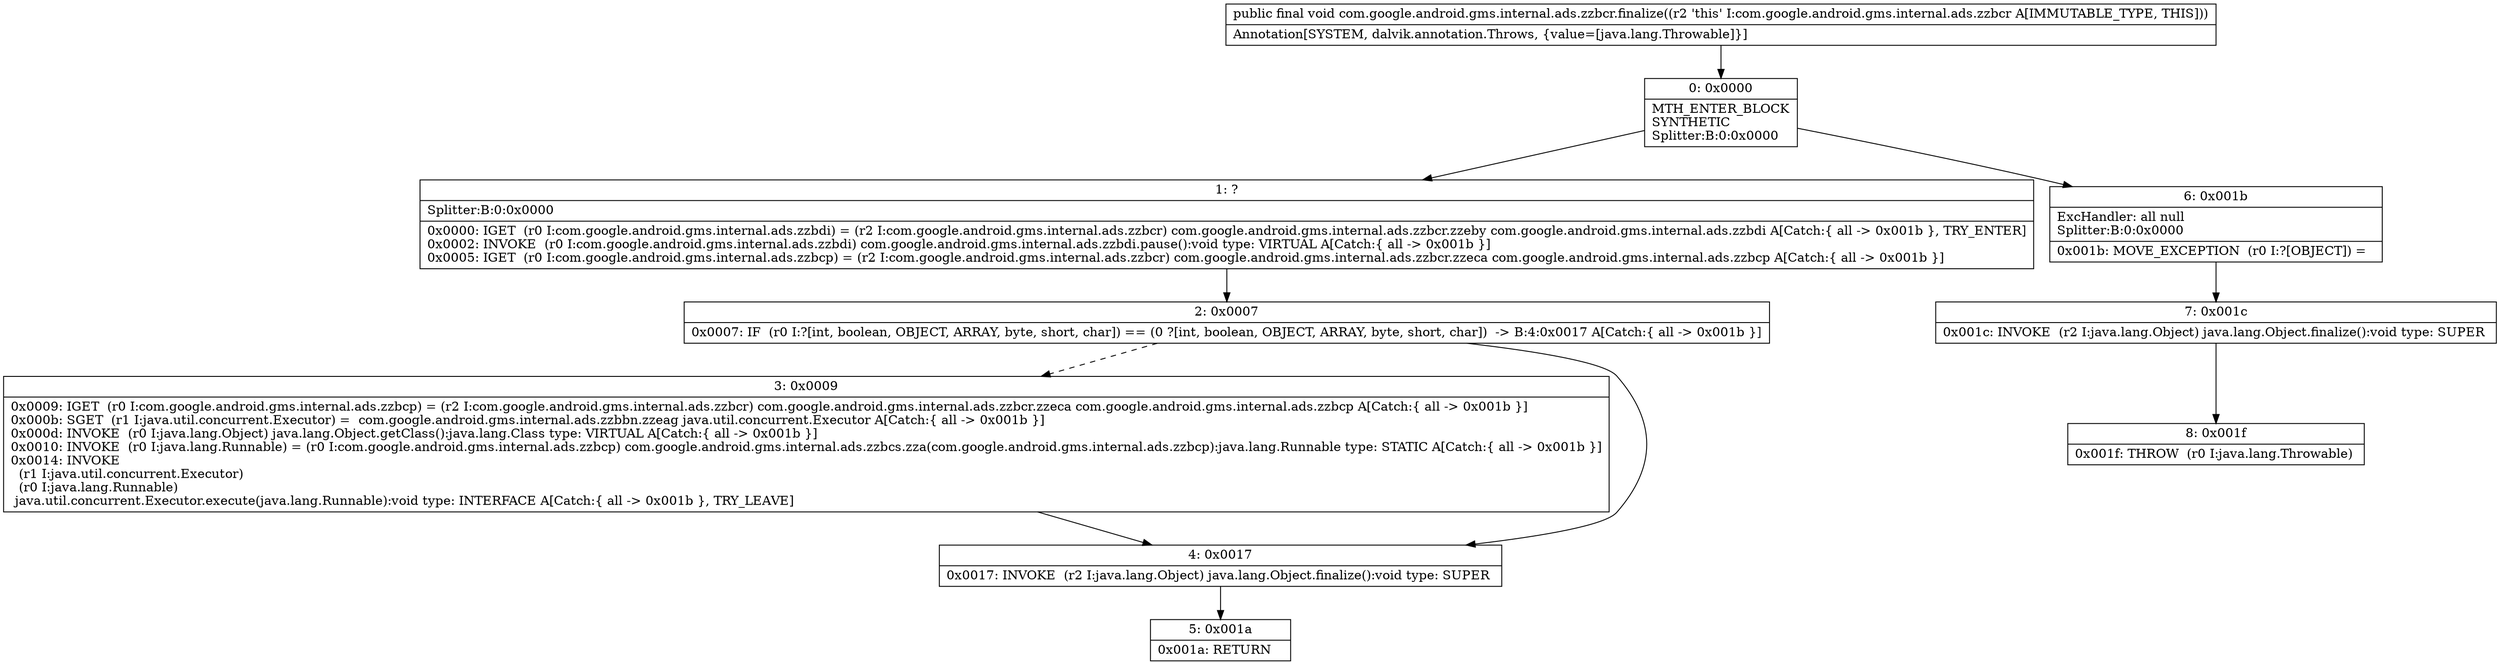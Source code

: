 digraph "CFG forcom.google.android.gms.internal.ads.zzbcr.finalize()V" {
Node_0 [shape=record,label="{0\:\ 0x0000|MTH_ENTER_BLOCK\lSYNTHETIC\lSplitter:B:0:0x0000\l}"];
Node_1 [shape=record,label="{1\:\ ?|Splitter:B:0:0x0000\l|0x0000: IGET  (r0 I:com.google.android.gms.internal.ads.zzbdi) = (r2 I:com.google.android.gms.internal.ads.zzbcr) com.google.android.gms.internal.ads.zzbcr.zzeby com.google.android.gms.internal.ads.zzbdi A[Catch:\{ all \-\> 0x001b \}, TRY_ENTER]\l0x0002: INVOKE  (r0 I:com.google.android.gms.internal.ads.zzbdi) com.google.android.gms.internal.ads.zzbdi.pause():void type: VIRTUAL A[Catch:\{ all \-\> 0x001b \}]\l0x0005: IGET  (r0 I:com.google.android.gms.internal.ads.zzbcp) = (r2 I:com.google.android.gms.internal.ads.zzbcr) com.google.android.gms.internal.ads.zzbcr.zzeca com.google.android.gms.internal.ads.zzbcp A[Catch:\{ all \-\> 0x001b \}]\l}"];
Node_2 [shape=record,label="{2\:\ 0x0007|0x0007: IF  (r0 I:?[int, boolean, OBJECT, ARRAY, byte, short, char]) == (0 ?[int, boolean, OBJECT, ARRAY, byte, short, char])  \-\> B:4:0x0017 A[Catch:\{ all \-\> 0x001b \}]\l}"];
Node_3 [shape=record,label="{3\:\ 0x0009|0x0009: IGET  (r0 I:com.google.android.gms.internal.ads.zzbcp) = (r2 I:com.google.android.gms.internal.ads.zzbcr) com.google.android.gms.internal.ads.zzbcr.zzeca com.google.android.gms.internal.ads.zzbcp A[Catch:\{ all \-\> 0x001b \}]\l0x000b: SGET  (r1 I:java.util.concurrent.Executor) =  com.google.android.gms.internal.ads.zzbbn.zzeag java.util.concurrent.Executor A[Catch:\{ all \-\> 0x001b \}]\l0x000d: INVOKE  (r0 I:java.lang.Object) java.lang.Object.getClass():java.lang.Class type: VIRTUAL A[Catch:\{ all \-\> 0x001b \}]\l0x0010: INVOKE  (r0 I:java.lang.Runnable) = (r0 I:com.google.android.gms.internal.ads.zzbcp) com.google.android.gms.internal.ads.zzbcs.zza(com.google.android.gms.internal.ads.zzbcp):java.lang.Runnable type: STATIC A[Catch:\{ all \-\> 0x001b \}]\l0x0014: INVOKE  \l  (r1 I:java.util.concurrent.Executor)\l  (r0 I:java.lang.Runnable)\l java.util.concurrent.Executor.execute(java.lang.Runnable):void type: INTERFACE A[Catch:\{ all \-\> 0x001b \}, TRY_LEAVE]\l}"];
Node_4 [shape=record,label="{4\:\ 0x0017|0x0017: INVOKE  (r2 I:java.lang.Object) java.lang.Object.finalize():void type: SUPER \l}"];
Node_5 [shape=record,label="{5\:\ 0x001a|0x001a: RETURN   \l}"];
Node_6 [shape=record,label="{6\:\ 0x001b|ExcHandler: all null\lSplitter:B:0:0x0000\l|0x001b: MOVE_EXCEPTION  (r0 I:?[OBJECT]) =  \l}"];
Node_7 [shape=record,label="{7\:\ 0x001c|0x001c: INVOKE  (r2 I:java.lang.Object) java.lang.Object.finalize():void type: SUPER \l}"];
Node_8 [shape=record,label="{8\:\ 0x001f|0x001f: THROW  (r0 I:java.lang.Throwable) \l}"];
MethodNode[shape=record,label="{public final void com.google.android.gms.internal.ads.zzbcr.finalize((r2 'this' I:com.google.android.gms.internal.ads.zzbcr A[IMMUTABLE_TYPE, THIS]))  | Annotation[SYSTEM, dalvik.annotation.Throws, \{value=[java.lang.Throwable]\}]\l}"];
MethodNode -> Node_0;
Node_0 -> Node_1;
Node_0 -> Node_6;
Node_1 -> Node_2;
Node_2 -> Node_3[style=dashed];
Node_2 -> Node_4;
Node_3 -> Node_4;
Node_4 -> Node_5;
Node_6 -> Node_7;
Node_7 -> Node_8;
}

